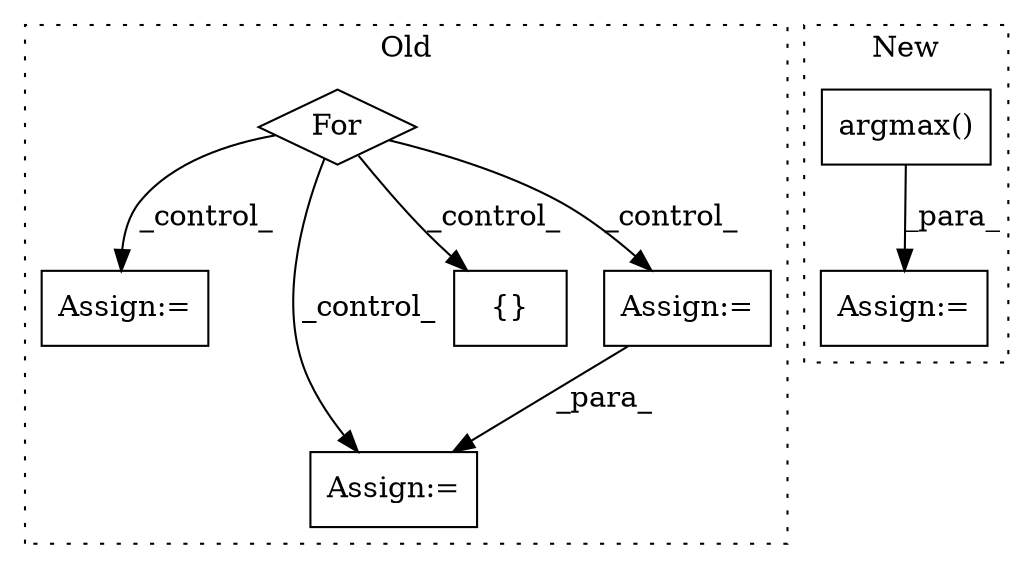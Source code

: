 digraph G {
subgraph cluster0 {
1 [label="For" a="107" s="2091,2140" l="4,14" shape="diamond"];
3 [label="Assign:=" a="68" s="2326" l="3" shape="box"];
5 [label="Assign:=" a="68" s="2198" l="14" shape="box"];
6 [label="{}" a="59" s="2274,2301" l="1,0" shape="box"];
7 [label="Assign:=" a="68" s="2161" l="3" shape="box"];
label = "Old";
style="dotted";
}
subgraph cluster1 {
2 [label="argmax()" a="75" s="2172,2193" l="10,9" shape="box"];
4 [label="Assign:=" a="68" s="2169" l="3" shape="box"];
label = "New";
style="dotted";
}
1 -> 6 [label="_control_"];
1 -> 7 [label="_control_"];
1 -> 5 [label="_control_"];
1 -> 3 [label="_control_"];
2 -> 4 [label="_para_"];
7 -> 5 [label="_para_"];
}